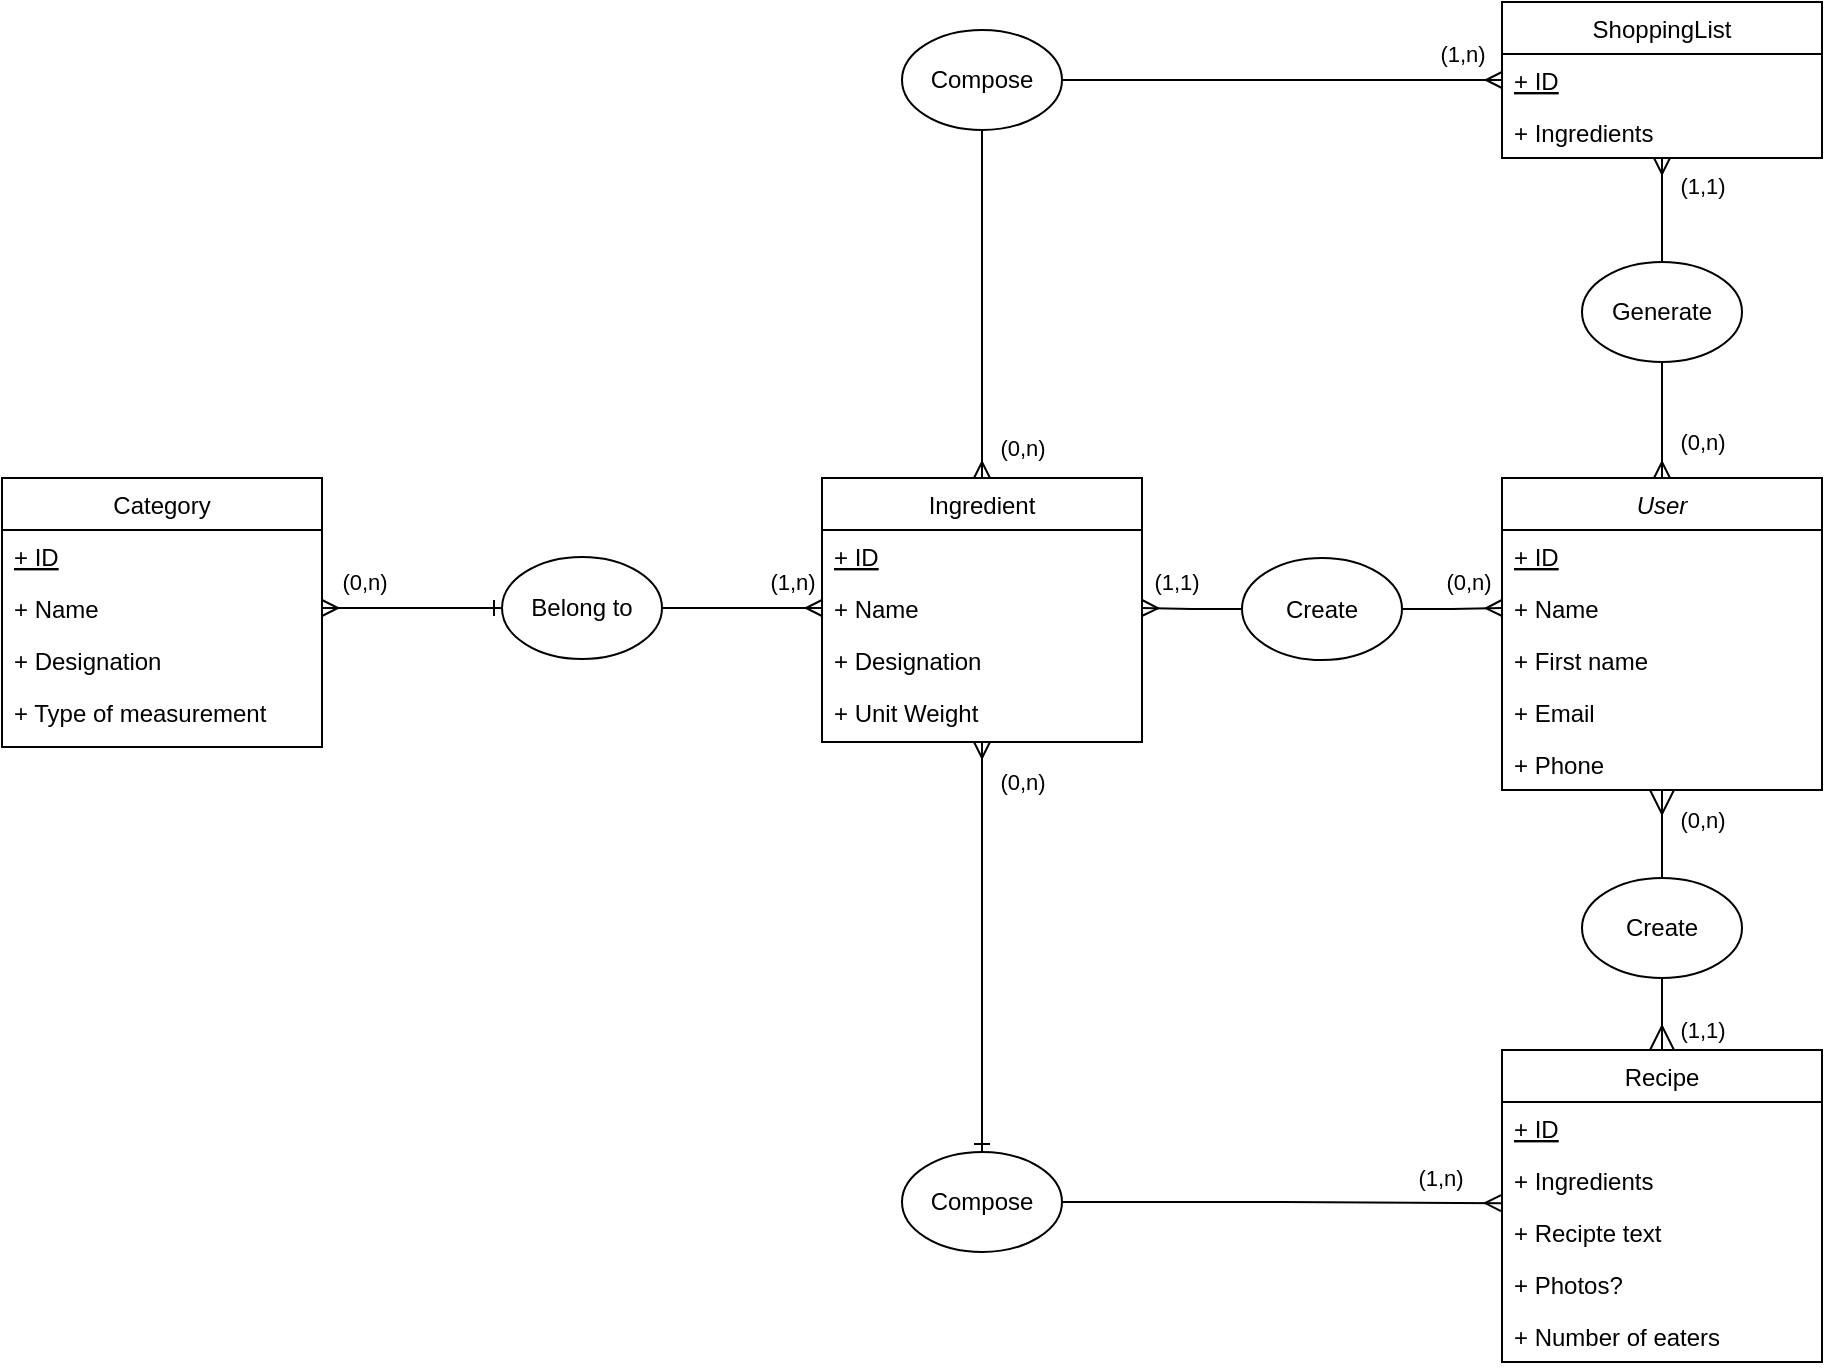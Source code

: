 <mxfile version="20.5.1" type="github"><diagram id="C5RBs43oDa-KdzZeNtuy" name="Page-1"><mxGraphModel dx="2016" dy="687" grid="1" gridSize="10" guides="1" tooltips="1" connect="1" arrows="1" fold="1" page="1" pageScale="1" pageWidth="827" pageHeight="1169" math="0" shadow="0"><root><mxCell id="WIyWlLk6GJQsqaUBKTNV-0"/><mxCell id="WIyWlLk6GJQsqaUBKTNV-1" parent="WIyWlLk6GJQsqaUBKTNV-0"/><mxCell id="jMAAO3-aWruwVZbRYcZ6-33" style="edgeStyle=orthogonalEdgeStyle;rounded=0;orthogonalLoop=1;jettySize=auto;html=1;exitX=0.5;exitY=0;exitDx=0;exitDy=0;entryX=0.5;entryY=1;entryDx=0;entryDy=0;startArrow=ERmany;startFill=0;endArrow=none;endFill=0;" parent="WIyWlLk6GJQsqaUBKTNV-1" source="zkfFHV4jXpPFQw0GAbJ--0" target="jMAAO3-aWruwVZbRYcZ6-31" edge="1"><mxGeometry relative="1" as="geometry"><Array as="points"><mxPoint x="380" y="230"/><mxPoint x="380" y="230"/></Array></mxGeometry></mxCell><mxCell id="jMAAO3-aWruwVZbRYcZ6-50" value="(0,n)" style="edgeLabel;html=1;align=center;verticalAlign=middle;resizable=0;points=[];" parent="jMAAO3-aWruwVZbRYcZ6-33" vertex="1" connectable="0"><mxGeometry x="-0.21" relative="1" as="geometry"><mxPoint x="20" y="5" as="offset"/></mxGeometry></mxCell><mxCell id="zkfFHV4jXpPFQw0GAbJ--0" value="User" style="swimlane;fontStyle=2;align=center;verticalAlign=top;childLayout=stackLayout;horizontal=1;startSize=26;horizontalStack=0;resizeParent=1;resizeLast=0;collapsible=1;marginBottom=0;rounded=0;shadow=0;strokeWidth=1;" parent="WIyWlLk6GJQsqaUBKTNV-1" vertex="1"><mxGeometry x="300" y="248" width="160" height="156" as="geometry"><mxRectangle x="230" y="140" width="160" height="26" as="alternateBounds"/></mxGeometry></mxCell><mxCell id="zkfFHV4jXpPFQw0GAbJ--1" value="+ ID" style="text;align=left;verticalAlign=top;spacingLeft=4;spacingRight=4;overflow=hidden;rotatable=0;points=[[0,0.5],[1,0.5]];portConstraint=eastwest;fontStyle=4" parent="zkfFHV4jXpPFQw0GAbJ--0" vertex="1"><mxGeometry y="26" width="160" height="26" as="geometry"/></mxCell><mxCell id="zkfFHV4jXpPFQw0GAbJ--2" value="+ Name" style="text;align=left;verticalAlign=top;spacingLeft=4;spacingRight=4;overflow=hidden;rotatable=0;points=[[0,0.5],[1,0.5]];portConstraint=eastwest;rounded=0;shadow=0;html=0;" parent="zkfFHV4jXpPFQw0GAbJ--0" vertex="1"><mxGeometry y="52" width="160" height="26" as="geometry"/></mxCell><mxCell id="zkfFHV4jXpPFQw0GAbJ--3" value="+ First name" style="text;align=left;verticalAlign=top;spacingLeft=4;spacingRight=4;overflow=hidden;rotatable=0;points=[[0,0.5],[1,0.5]];portConstraint=eastwest;rounded=0;shadow=0;html=0;" parent="zkfFHV4jXpPFQw0GAbJ--0" vertex="1"><mxGeometry y="78" width="160" height="26" as="geometry"/></mxCell><mxCell id="zkfFHV4jXpPFQw0GAbJ--5" value="+ Email" style="text;align=left;verticalAlign=top;spacingLeft=4;spacingRight=4;overflow=hidden;rotatable=0;points=[[0,0.5],[1,0.5]];portConstraint=eastwest;" parent="zkfFHV4jXpPFQw0GAbJ--0" vertex="1"><mxGeometry y="104" width="160" height="26" as="geometry"/></mxCell><mxCell id="jMAAO3-aWruwVZbRYcZ6-61" value="+ Phone" style="text;align=left;verticalAlign=top;spacingLeft=4;spacingRight=4;overflow=hidden;rotatable=0;points=[[0,0.5],[1,0.5]];portConstraint=eastwest;" parent="zkfFHV4jXpPFQw0GAbJ--0" vertex="1"><mxGeometry y="130" width="160" height="26" as="geometry"/></mxCell><mxCell id="jMAAO3-aWruwVZbRYcZ6-25" style="edgeStyle=orthogonalEdgeStyle;rounded=0;orthogonalLoop=1;jettySize=auto;html=1;exitX=0.5;exitY=1;exitDx=0;exitDy=0;startArrow=ERmany;startFill=0;endArrow=ERone;endFill=0;entryX=0.5;entryY=0;entryDx=0;entryDy=0;" parent="WIyWlLk6GJQsqaUBKTNV-1" source="zkfFHV4jXpPFQw0GAbJ--6" target="jMAAO3-aWruwVZbRYcZ6-18" edge="1"><mxGeometry relative="1" as="geometry"><mxPoint x="40.0" y="509" as="targetPoint"/></mxGeometry></mxCell><mxCell id="jMAAO3-aWruwVZbRYcZ6-54" value="(0,n)" style="edgeLabel;html=1;align=center;verticalAlign=middle;resizable=0;points=[];" parent="jMAAO3-aWruwVZbRYcZ6-25" vertex="1" connectable="0"><mxGeometry x="-0.809" y="1" relative="1" as="geometry"><mxPoint x="19" as="offset"/></mxGeometry></mxCell><mxCell id="zkfFHV4jXpPFQw0GAbJ--6" value="Ingredient" style="swimlane;fontStyle=0;align=center;verticalAlign=top;childLayout=stackLayout;horizontal=1;startSize=26;horizontalStack=0;resizeParent=1;resizeLast=0;collapsible=1;marginBottom=0;rounded=0;shadow=0;strokeWidth=1;" parent="WIyWlLk6GJQsqaUBKTNV-1" vertex="1"><mxGeometry x="-40" y="248" width="160" height="132" as="geometry"><mxRectangle x="-40" y="248" width="160" height="26" as="alternateBounds"/></mxGeometry></mxCell><mxCell id="zkfFHV4jXpPFQw0GAbJ--7" value="+ ID" style="text;align=left;verticalAlign=top;spacingLeft=4;spacingRight=4;overflow=hidden;rotatable=0;points=[[0,0.5],[1,0.5]];portConstraint=eastwest;fontStyle=4" parent="zkfFHV4jXpPFQw0GAbJ--6" vertex="1"><mxGeometry y="26" width="160" height="26" as="geometry"/></mxCell><mxCell id="zkfFHV4jXpPFQw0GAbJ--8" value="+ Name" style="text;align=left;verticalAlign=top;spacingLeft=4;spacingRight=4;overflow=hidden;rotatable=0;points=[[0,0.5],[1,0.5]];portConstraint=eastwest;rounded=0;shadow=0;html=0;" parent="zkfFHV4jXpPFQw0GAbJ--6" vertex="1"><mxGeometry y="52" width="160" height="26" as="geometry"/></mxCell><mxCell id="jMAAO3-aWruwVZbRYcZ6-46" value="+ Designation" style="text;align=left;verticalAlign=top;spacingLeft=4;spacingRight=4;overflow=hidden;rotatable=0;points=[[0,0.5],[1,0.5]];portConstraint=eastwest;rounded=0;shadow=0;html=0;" parent="zkfFHV4jXpPFQw0GAbJ--6" vertex="1"><mxGeometry y="78" width="160" height="26" as="geometry"/></mxCell><mxCell id="jMAAO3-aWruwVZbRYcZ6-45" value="+ Unit Weight" style="text;align=left;verticalAlign=top;spacingLeft=4;spacingRight=4;overflow=hidden;rotatable=0;points=[[0,0.5],[1,0.5]];portConstraint=eastwest;rounded=0;shadow=0;html=0;" parent="zkfFHV4jXpPFQw0GAbJ--6" vertex="1"><mxGeometry y="104" width="160" height="26" as="geometry"/></mxCell><mxCell id="zkfFHV4jXpPFQw0GAbJ--13" value="Recipe" style="swimlane;fontStyle=0;align=center;verticalAlign=top;childLayout=stackLayout;horizontal=1;startSize=26;horizontalStack=0;resizeParent=1;resizeLast=0;collapsible=1;marginBottom=0;rounded=0;shadow=0;strokeWidth=1;" parent="WIyWlLk6GJQsqaUBKTNV-1" vertex="1"><mxGeometry x="300" y="534" width="160" height="156" as="geometry"><mxRectangle x="340" y="380" width="170" height="26" as="alternateBounds"/></mxGeometry></mxCell><mxCell id="zkfFHV4jXpPFQw0GAbJ--14" value="+ ID" style="text;align=left;verticalAlign=top;spacingLeft=4;spacingRight=4;overflow=hidden;rotatable=0;points=[[0,0.5],[1,0.5]];portConstraint=eastwest;fontStyle=4" parent="zkfFHV4jXpPFQw0GAbJ--13" vertex="1"><mxGeometry y="26" width="160" height="26" as="geometry"/></mxCell><mxCell id="jMAAO3-aWruwVZbRYcZ6-63" value="+ Ingredients" style="text;align=left;verticalAlign=top;spacingLeft=4;spacingRight=4;overflow=hidden;rotatable=0;points=[[0,0.5],[1,0.5]];portConstraint=eastwest;" parent="zkfFHV4jXpPFQw0GAbJ--13" vertex="1"><mxGeometry y="52" width="160" height="26" as="geometry"/></mxCell><mxCell id="jMAAO3-aWruwVZbRYcZ6-62" value="+ Recipte text" style="text;align=left;verticalAlign=top;spacingLeft=4;spacingRight=4;overflow=hidden;rotatable=0;points=[[0,0.5],[1,0.5]];portConstraint=eastwest;" parent="zkfFHV4jXpPFQw0GAbJ--13" vertex="1"><mxGeometry y="78" width="160" height="26" as="geometry"/></mxCell><mxCell id="jMAAO3-aWruwVZbRYcZ6-64" value="+ Photos?" style="text;align=left;verticalAlign=top;spacingLeft=4;spacingRight=4;overflow=hidden;rotatable=0;points=[[0,0.5],[1,0.5]];portConstraint=eastwest;" parent="zkfFHV4jXpPFQw0GAbJ--13" vertex="1"><mxGeometry y="104" width="160" height="26" as="geometry"/></mxCell><mxCell id="9K57ime08zaGfHI6WU97-0" value="+ Number of eaters" style="text;align=left;verticalAlign=top;spacingLeft=4;spacingRight=4;overflow=hidden;rotatable=0;points=[[0,0.5],[1,0.5]];portConstraint=eastwest;" parent="zkfFHV4jXpPFQw0GAbJ--13" vertex="1"><mxGeometry y="130" width="160" height="26" as="geometry"/></mxCell><mxCell id="zkfFHV4jXpPFQw0GAbJ--16" value="" style="endArrow=ERmany;endSize=10;endFill=0;shadow=0;strokeWidth=1;rounded=0;edgeStyle=elbowEdgeStyle;elbow=vertical;startArrow=none;" parent="WIyWlLk6GJQsqaUBKTNV-1" source="jMAAO3-aWruwVZbRYcZ6-0" target="zkfFHV4jXpPFQw0GAbJ--0" edge="1"><mxGeometry width="160" relative="1" as="geometry"><mxPoint x="210" y="431" as="sourcePoint"/><mxPoint x="310" y="329" as="targetPoint"/></mxGeometry></mxCell><mxCell id="jMAAO3-aWruwVZbRYcZ6-56" value="(0,n)" style="edgeLabel;html=1;align=center;verticalAlign=middle;resizable=0;points=[];" parent="zkfFHV4jXpPFQw0GAbJ--16" vertex="1" connectable="0"><mxGeometry x="0.322" relative="1" as="geometry"><mxPoint x="20" as="offset"/></mxGeometry></mxCell><mxCell id="zkfFHV4jXpPFQw0GAbJ--17" value="Category" style="swimlane;fontStyle=0;align=center;verticalAlign=top;childLayout=stackLayout;horizontal=1;startSize=26;horizontalStack=0;resizeParent=1;resizeLast=0;collapsible=1;marginBottom=0;rounded=0;shadow=0;strokeWidth=1;" parent="WIyWlLk6GJQsqaUBKTNV-1" vertex="1"><mxGeometry x="-450" y="248" width="160" height="134.5" as="geometry"><mxRectangle x="550" y="140" width="160" height="26" as="alternateBounds"/></mxGeometry></mxCell><mxCell id="zkfFHV4jXpPFQw0GAbJ--18" value="+ ID" style="text;align=left;verticalAlign=top;spacingLeft=4;spacingRight=4;overflow=hidden;rotatable=0;points=[[0,0.5],[1,0.5]];portConstraint=eastwest;fontStyle=4" parent="zkfFHV4jXpPFQw0GAbJ--17" vertex="1"><mxGeometry y="26" width="160" height="26" as="geometry"/></mxCell><mxCell id="zkfFHV4jXpPFQw0GAbJ--19" value="+ Name" style="text;align=left;verticalAlign=top;spacingLeft=4;spacingRight=4;overflow=hidden;rotatable=0;points=[[0,0.5],[1,0.5]];portConstraint=eastwest;rounded=0;shadow=0;html=0;" parent="zkfFHV4jXpPFQw0GAbJ--17" vertex="1"><mxGeometry y="52" width="160" height="26" as="geometry"/></mxCell><mxCell id="zkfFHV4jXpPFQw0GAbJ--20" value="+ Designation" style="text;align=left;verticalAlign=top;spacingLeft=4;spacingRight=4;overflow=hidden;rotatable=0;points=[[0,0.5],[1,0.5]];portConstraint=eastwest;rounded=0;shadow=0;html=0;" parent="zkfFHV4jXpPFQw0GAbJ--17" vertex="1"><mxGeometry y="78" width="160" height="26" as="geometry"/></mxCell><mxCell id="zkfFHV4jXpPFQw0GAbJ--21" value="+ Type of measurement" style="text;align=left;verticalAlign=top;spacingLeft=4;spacingRight=4;overflow=hidden;rotatable=0;points=[[0,0.5],[1,0.5]];portConstraint=eastwest;rounded=0;shadow=0;html=0;" parent="zkfFHV4jXpPFQw0GAbJ--17" vertex="1"><mxGeometry y="104" width="160" height="26" as="geometry"/></mxCell><mxCell id="jMAAO3-aWruwVZbRYcZ6-0" value="Create" style="ellipse;whiteSpace=wrap;html=1;" parent="WIyWlLk6GJQsqaUBKTNV-1" vertex="1"><mxGeometry x="340" y="448" width="80" height="50" as="geometry"/></mxCell><mxCell id="jMAAO3-aWruwVZbRYcZ6-1" value="" style="endArrow=ERmany;endSize=10;endFill=0;shadow=0;strokeWidth=1;rounded=0;edgeStyle=elbowEdgeStyle;elbow=vertical;labelPosition=right;verticalLabelPosition=top;align=center;verticalAlign=bottom;startArrow=none;startFill=0;" parent="WIyWlLk6GJQsqaUBKTNV-1" source="jMAAO3-aWruwVZbRYcZ6-0" target="zkfFHV4jXpPFQw0GAbJ--13" edge="1"><mxGeometry width="160" relative="1" as="geometry"><mxPoint x="230" y="236" as="sourcePoint"/><mxPoint x="410" y="418" as="targetPoint"/></mxGeometry></mxCell><mxCell id="jMAAO3-aWruwVZbRYcZ6-57" value="(1,1)" style="edgeLabel;html=1;align=center;verticalAlign=middle;resizable=0;points=[];" parent="jMAAO3-aWruwVZbRYcZ6-1" vertex="1" connectable="0"><mxGeometry x="0.406" relative="1" as="geometry"><mxPoint x="20" as="offset"/></mxGeometry></mxCell><mxCell id="jMAAO3-aWruwVZbRYcZ6-2" value="ShoppingList" style="swimlane;fontStyle=0;align=center;verticalAlign=top;childLayout=stackLayout;horizontal=1;startSize=26;horizontalStack=0;resizeParent=1;resizeLast=0;collapsible=1;marginBottom=0;rounded=0;shadow=0;strokeWidth=1;" parent="WIyWlLk6GJQsqaUBKTNV-1" vertex="1"><mxGeometry x="300" y="10" width="160" height="78" as="geometry"><mxRectangle x="340" y="380" width="170" height="26" as="alternateBounds"/></mxGeometry></mxCell><mxCell id="jMAAO3-aWruwVZbRYcZ6-3" value="+ ID" style="text;align=left;verticalAlign=top;spacingLeft=4;spacingRight=4;overflow=hidden;rotatable=0;points=[[0,0.5],[1,0.5]];portConstraint=eastwest;fontStyle=4" parent="jMAAO3-aWruwVZbRYcZ6-2" vertex="1"><mxGeometry y="26" width="160" height="26" as="geometry"/></mxCell><mxCell id="jMAAO3-aWruwVZbRYcZ6-60" value="+ Ingredients" style="text;align=left;verticalAlign=top;spacingLeft=4;spacingRight=4;overflow=hidden;rotatable=0;points=[[0,0.5],[1,0.5]];portConstraint=eastwest;fontStyle=0" parent="jMAAO3-aWruwVZbRYcZ6-2" vertex="1"><mxGeometry y="52" width="160" height="26" as="geometry"/></mxCell><mxCell id="jMAAO3-aWruwVZbRYcZ6-11" style="edgeStyle=orthogonalEdgeStyle;rounded=0;orthogonalLoop=1;jettySize=auto;html=1;exitX=0;exitY=0.5;exitDx=0;exitDy=0;entryX=1;entryY=0.5;entryDx=0;entryDy=0;startArrow=none;startFill=0;endArrow=ERmany;endFill=0;" parent="WIyWlLk6GJQsqaUBKTNV-1" source="jMAAO3-aWruwVZbRYcZ6-12" target="zkfFHV4jXpPFQw0GAbJ--8" edge="1"><mxGeometry relative="1" as="geometry"/></mxCell><mxCell id="jMAAO3-aWruwVZbRYcZ6-53" value="(1,1)" style="edgeLabel;html=1;align=center;verticalAlign=middle;resizable=0;points=[];" parent="jMAAO3-aWruwVZbRYcZ6-11" vertex="1" connectable="0"><mxGeometry x="0.336" y="1" relative="1" as="geometry"><mxPoint y="-14" as="offset"/></mxGeometry></mxCell><mxCell id="jMAAO3-aWruwVZbRYcZ6-13" style="edgeStyle=orthogonalEdgeStyle;rounded=0;orthogonalLoop=1;jettySize=auto;html=1;exitX=1;exitY=0.5;exitDx=0;exitDy=0;entryX=0;entryY=0.5;entryDx=0;entryDy=0;startArrow=none;startFill=0;endArrow=ERmany;endFill=0;" parent="WIyWlLk6GJQsqaUBKTNV-1" source="jMAAO3-aWruwVZbRYcZ6-12" target="zkfFHV4jXpPFQw0GAbJ--2" edge="1"><mxGeometry relative="1" as="geometry"/></mxCell><mxCell id="jMAAO3-aWruwVZbRYcZ6-52" value="(0,n)" style="edgeLabel;html=1;align=center;verticalAlign=middle;resizable=0;points=[];" parent="jMAAO3-aWruwVZbRYcZ6-13" vertex="1" connectable="0"><mxGeometry x="0.303" relative="1" as="geometry"><mxPoint y="-13" as="offset"/></mxGeometry></mxCell><mxCell id="jMAAO3-aWruwVZbRYcZ6-12" value="Create" style="ellipse;whiteSpace=wrap;html=1;" parent="WIyWlLk6GJQsqaUBKTNV-1" vertex="1"><mxGeometry x="170" y="288" width="80" height="51" as="geometry"/></mxCell><mxCell id="jMAAO3-aWruwVZbRYcZ6-15" style="edgeStyle=orthogonalEdgeStyle;rounded=0;orthogonalLoop=1;jettySize=auto;html=1;startArrow=ERmany;startFill=0;endArrow=ERone;endFill=0;entryX=0;entryY=0.5;entryDx=0;entryDy=0;exitX=1;exitY=0.5;exitDx=0;exitDy=0;" parent="WIyWlLk6GJQsqaUBKTNV-1" source="zkfFHV4jXpPFQw0GAbJ--19" target="jMAAO3-aWruwVZbRYcZ6-16" edge="1"><mxGeometry relative="1" as="geometry"><mxPoint x="-320" y="308" as="sourcePoint"/><mxPoint x="160" y="49" as="targetPoint"/></mxGeometry></mxCell><mxCell id="jMAAO3-aWruwVZbRYcZ6-47" value="(0,n)" style="edgeLabel;html=1;align=center;verticalAlign=middle;resizable=0;points=[];" parent="jMAAO3-aWruwVZbRYcZ6-15" vertex="1" connectable="0"><mxGeometry x="-0.645" y="2" relative="1" as="geometry"><mxPoint x="5" y="-11" as="offset"/></mxGeometry></mxCell><mxCell id="jMAAO3-aWruwVZbRYcZ6-17" style="edgeStyle=orthogonalEdgeStyle;rounded=0;orthogonalLoop=1;jettySize=auto;html=1;exitX=1;exitY=0.5;exitDx=0;exitDy=0;entryX=0;entryY=0.5;entryDx=0;entryDy=0;startArrow=none;startFill=0;endArrow=ERmany;endFill=0;" parent="WIyWlLk6GJQsqaUBKTNV-1" source="jMAAO3-aWruwVZbRYcZ6-16" target="zkfFHV4jXpPFQw0GAbJ--8" edge="1"><mxGeometry relative="1" as="geometry"/></mxCell><mxCell id="jMAAO3-aWruwVZbRYcZ6-41" value="(1,n)" style="edgeLabel;html=1;align=center;verticalAlign=middle;resizable=0;points=[];" parent="jMAAO3-aWruwVZbRYcZ6-17" vertex="1" connectable="0"><mxGeometry x="0.697" relative="1" as="geometry"><mxPoint x="-3" y="-13" as="offset"/></mxGeometry></mxCell><mxCell id="jMAAO3-aWruwVZbRYcZ6-16" value="Belong to" style="ellipse;whiteSpace=wrap;html=1;" parent="WIyWlLk6GJQsqaUBKTNV-1" vertex="1"><mxGeometry x="-200" y="287.5" width="80" height="51" as="geometry"/></mxCell><mxCell id="jMAAO3-aWruwVZbRYcZ6-26" style="edgeStyle=orthogonalEdgeStyle;rounded=0;orthogonalLoop=1;jettySize=auto;html=1;exitX=1;exitY=0.5;exitDx=0;exitDy=0;entryX=-0.003;entryY=0.945;entryDx=0;entryDy=0;startArrow=none;startFill=0;endArrow=ERmany;endFill=0;entryPerimeter=0;" parent="WIyWlLk6GJQsqaUBKTNV-1" source="jMAAO3-aWruwVZbRYcZ6-18" target="jMAAO3-aWruwVZbRYcZ6-63" edge="1"><mxGeometry relative="1" as="geometry"/></mxCell><mxCell id="jMAAO3-aWruwVZbRYcZ6-55" value="(1,n)" style="edgeLabel;html=1;align=center;verticalAlign=middle;resizable=0;points=[];" parent="jMAAO3-aWruwVZbRYcZ6-26" vertex="1" connectable="0"><mxGeometry x="0.833" relative="1" as="geometry"><mxPoint x="-12" y="-13" as="offset"/></mxGeometry></mxCell><mxCell id="jMAAO3-aWruwVZbRYcZ6-18" value="Compose" style="ellipse;whiteSpace=wrap;html=1;" parent="WIyWlLk6GJQsqaUBKTNV-1" vertex="1"><mxGeometry y="585" width="80" height="50" as="geometry"/></mxCell><mxCell id="jMAAO3-aWruwVZbRYcZ6-34" style="edgeStyle=orthogonalEdgeStyle;rounded=0;orthogonalLoop=1;jettySize=auto;html=1;exitX=0.5;exitY=0;exitDx=0;exitDy=0;entryX=0.5;entryY=1;entryDx=0;entryDy=0;startArrow=none;startFill=0;endArrow=ERmany;endFill=0;" parent="WIyWlLk6GJQsqaUBKTNV-1" source="jMAAO3-aWruwVZbRYcZ6-31" target="jMAAO3-aWruwVZbRYcZ6-2" edge="1"><mxGeometry relative="1" as="geometry"/></mxCell><mxCell id="jMAAO3-aWruwVZbRYcZ6-51" value="(1,1)" style="edgeLabel;html=1;align=center;verticalAlign=middle;resizable=0;points=[];" parent="jMAAO3-aWruwVZbRYcZ6-34" vertex="1" connectable="0"><mxGeometry x="0.64" relative="1" as="geometry"><mxPoint x="20" y="4" as="offset"/></mxGeometry></mxCell><mxCell id="jMAAO3-aWruwVZbRYcZ6-31" value="Generate" style="ellipse;whiteSpace=wrap;html=1;" parent="WIyWlLk6GJQsqaUBKTNV-1" vertex="1"><mxGeometry x="340" y="140" width="80" height="50" as="geometry"/></mxCell><mxCell id="jMAAO3-aWruwVZbRYcZ6-35" style="edgeStyle=orthogonalEdgeStyle;rounded=0;orthogonalLoop=1;jettySize=auto;html=1;exitX=0.5;exitY=1;exitDx=0;exitDy=0;entryX=0.5;entryY=0;entryDx=0;entryDy=0;startArrow=none;startFill=0;endArrow=ERmany;endFill=0;" parent="WIyWlLk6GJQsqaUBKTNV-1" source="jMAAO3-aWruwVZbRYcZ6-32" target="zkfFHV4jXpPFQw0GAbJ--6" edge="1"><mxGeometry relative="1" as="geometry"/></mxCell><mxCell id="jMAAO3-aWruwVZbRYcZ6-48" value="(0,n)" style="edgeLabel;html=1;align=center;verticalAlign=middle;resizable=0;points=[];" parent="jMAAO3-aWruwVZbRYcZ6-35" vertex="1" connectable="0"><mxGeometry x="0.823" relative="1" as="geometry"><mxPoint x="20" as="offset"/></mxGeometry></mxCell><mxCell id="jMAAO3-aWruwVZbRYcZ6-36" style="edgeStyle=orthogonalEdgeStyle;rounded=0;orthogonalLoop=1;jettySize=auto;html=1;exitX=1;exitY=0.5;exitDx=0;exitDy=0;entryX=0;entryY=0.5;entryDx=0;entryDy=0;startArrow=none;startFill=0;endArrow=ERmany;endFill=0;" parent="WIyWlLk6GJQsqaUBKTNV-1" source="jMAAO3-aWruwVZbRYcZ6-32" target="jMAAO3-aWruwVZbRYcZ6-3" edge="1"><mxGeometry relative="1" as="geometry"/></mxCell><mxCell id="jMAAO3-aWruwVZbRYcZ6-49" value="(1,n)" style="edgeLabel;html=1;align=center;verticalAlign=middle;resizable=0;points=[];" parent="jMAAO3-aWruwVZbRYcZ6-36" vertex="1" connectable="0"><mxGeometry x="0.817" y="-2" relative="1" as="geometry"><mxPoint y="-15" as="offset"/></mxGeometry></mxCell><mxCell id="jMAAO3-aWruwVZbRYcZ6-32" value="Compose" style="ellipse;whiteSpace=wrap;html=1;" parent="WIyWlLk6GJQsqaUBKTNV-1" vertex="1"><mxGeometry y="24" width="80" height="50" as="geometry"/></mxCell></root></mxGraphModel></diagram></mxfile>